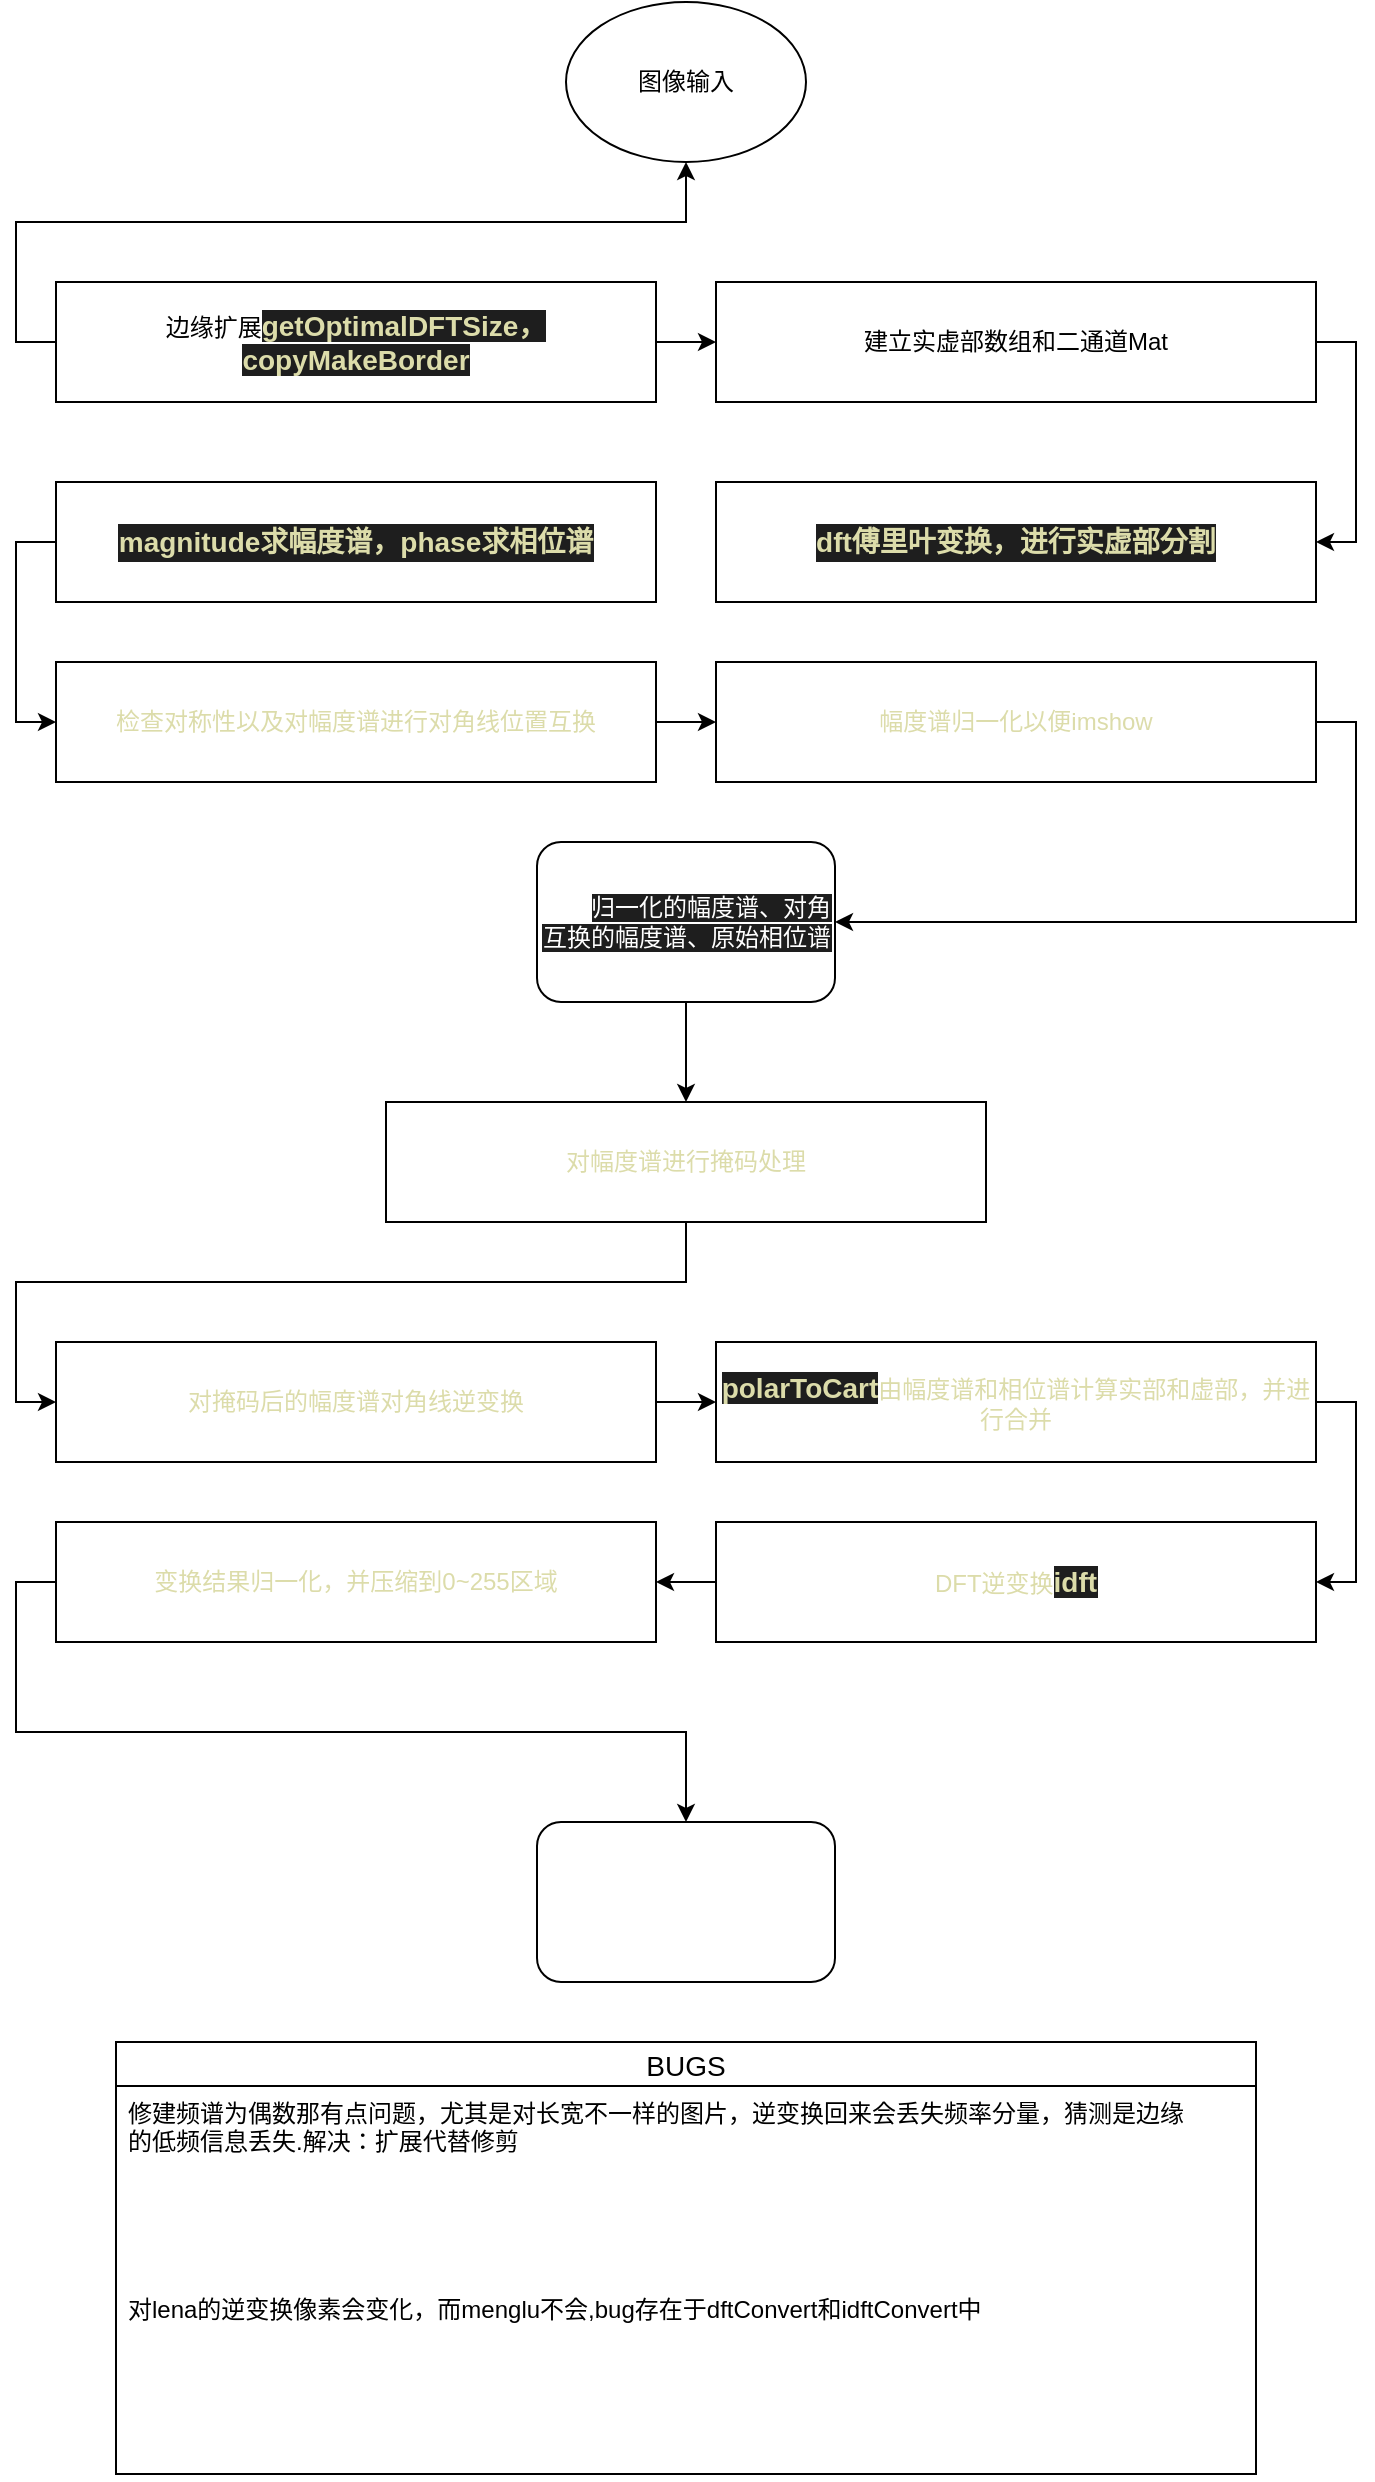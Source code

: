 <mxfile version="13.0.9">
    <diagram id="6hGFLwfOUW9BJ-s0fimq" name="Page-1">
        <mxGraphModel dx="1117" dy="532" grid="1" gridSize="10" guides="1" tooltips="1" connect="1" arrows="1" fold="1" page="1" pageScale="1" pageWidth="827" pageHeight="1169" math="0" shadow="0">
            <root>
                <mxCell id="0"/>
                <mxCell id="1" parent="0"/>
                <mxCell id="7" style="edgeStyle=orthogonalEdgeStyle;rounded=0;orthogonalLoop=1;jettySize=auto;html=1;exitX=1;exitY=0.5;exitDx=0;exitDy=0;entryX=0;entryY=0.5;entryDx=0;entryDy=0;" parent="1" source="3" target="6" edge="1">
                    <mxGeometry relative="1" as="geometry"/>
                </mxCell>
                <mxCell id="23" style="edgeStyle=orthogonalEdgeStyle;rounded=0;orthogonalLoop=1;jettySize=auto;html=1;exitX=0;exitY=0.5;exitDx=0;exitDy=0;entryX=0.5;entryY=1;entryDx=0;entryDy=0;" parent="1" source="3" target="4" edge="1">
                    <mxGeometry relative="1" as="geometry"/>
                </mxCell>
                <mxCell id="3" value="边缘扩展&lt;span style=&quot;color: rgb(220 , 220 , 170) ; background-color: rgb(30 , 30 , 30) ; font-size: 14px ; font-weight: 600&quot;&gt;getOptimalDFTSize，&lt;/span&gt;&lt;span style=&quot;color: rgb(220 , 220 , 170) ; background-color: rgb(30 , 30 , 30) ; font-size: 14px ; font-weight: 600&quot;&gt;copyMakeBorder&lt;/span&gt;" style="rounded=0;whiteSpace=wrap;html=1;" parent="1" vertex="1">
                    <mxGeometry x="90" y="190" width="300" height="60" as="geometry"/>
                </mxCell>
                <mxCell id="4" value="图像输入" style="ellipse;whiteSpace=wrap;html=1;" parent="1" vertex="1">
                    <mxGeometry x="345" y="50" width="120" height="80" as="geometry"/>
                </mxCell>
                <mxCell id="10" style="edgeStyle=orthogonalEdgeStyle;rounded=0;orthogonalLoop=1;jettySize=auto;html=1;exitX=1;exitY=0.5;exitDx=0;exitDy=0;entryX=1;entryY=0.5;entryDx=0;entryDy=0;" parent="1" source="6" target="9" edge="1">
                    <mxGeometry relative="1" as="geometry"/>
                </mxCell>
                <mxCell id="6" value="建立实虚部数组和二通道Mat" style="rounded=0;whiteSpace=wrap;html=1;" parent="1" vertex="1">
                    <mxGeometry x="420" y="190" width="300" height="60" as="geometry"/>
                </mxCell>
                <mxCell id="9" value="&lt;div style=&quot;color: rgb(212 , 212 , 212) ; background-color: rgb(30 , 30 , 30) ; font-weight: 600 ; font-size: 14px ; line-height: 19px&quot;&gt;&lt;span style=&quot;color: #dcdcaa&quot;&gt;dft傅里叶变换，进行实虚部分割&lt;/span&gt;&lt;/div&gt;" style="rounded=0;whiteSpace=wrap;html=1;" parent="1" vertex="1">
                    <mxGeometry x="420" y="290" width="300" height="60" as="geometry"/>
                </mxCell>
                <mxCell id="13" style="edgeStyle=orthogonalEdgeStyle;rounded=0;orthogonalLoop=1;jettySize=auto;html=1;exitX=0;exitY=0.5;exitDx=0;exitDy=0;entryX=0;entryY=0.5;entryDx=0;entryDy=0;" parent="1" source="11" target="12" edge="1">
                    <mxGeometry relative="1" as="geometry"/>
                </mxCell>
                <mxCell id="11" value="&lt;div style=&quot;color: rgb(212 , 212 , 212) ; background-color: rgb(30 , 30 , 30) ; font-weight: 600 ; font-size: 14px ; line-height: 19px&quot;&gt;&lt;div style=&quot;line-height: 19px&quot;&gt;&lt;span style=&quot;color: #dcdcaa&quot;&gt;magnitude求幅度谱，&lt;/span&gt;&lt;span style=&quot;color: rgb(220 , 220 , 170)&quot;&gt;phase求相位谱&lt;/span&gt;&lt;/div&gt;&lt;/div&gt;" style="rounded=0;whiteSpace=wrap;html=1;" parent="1" vertex="1">
                    <mxGeometry x="90" y="290" width="300" height="60" as="geometry"/>
                </mxCell>
                <mxCell id="15" style="edgeStyle=orthogonalEdgeStyle;rounded=0;orthogonalLoop=1;jettySize=auto;html=1;exitX=1;exitY=0.5;exitDx=0;exitDy=0;" parent="1" source="12" target="14" edge="1">
                    <mxGeometry relative="1" as="geometry"/>
                </mxCell>
                <mxCell id="12" value="&lt;font color=&quot;#dcdcaa&quot;&gt;检查对称性以及对幅度谱进行对角线位置互换&lt;/font&gt;" style="rounded=0;whiteSpace=wrap;html=1;" parent="1" vertex="1">
                    <mxGeometry x="90" y="380" width="300" height="60" as="geometry"/>
                </mxCell>
                <mxCell id="27" style="edgeStyle=orthogonalEdgeStyle;rounded=0;orthogonalLoop=1;jettySize=auto;html=1;exitX=1;exitY=0.5;exitDx=0;exitDy=0;entryX=1;entryY=0.5;entryDx=0;entryDy=0;" parent="1" source="14" target="19" edge="1">
                    <mxGeometry relative="1" as="geometry"/>
                </mxCell>
                <mxCell id="14" value="&lt;font color=&quot;#dcdcaa&quot;&gt;幅度谱归一化以便imshow&lt;/font&gt;" style="rounded=0;whiteSpace=wrap;html=1;" parent="1" vertex="1">
                    <mxGeometry x="420" y="380" width="300" height="60" as="geometry"/>
                </mxCell>
                <mxCell id="28" style="edgeStyle=orthogonalEdgeStyle;rounded=0;orthogonalLoop=1;jettySize=auto;html=1;exitX=0.5;exitY=1;exitDx=0;exitDy=0;entryX=0.5;entryY=0;entryDx=0;entryDy=0;" parent="1" source="19" target="20" edge="1">
                    <mxGeometry relative="1" as="geometry"/>
                </mxCell>
                <mxCell id="19" value="&lt;font color=&quot;#ffffff&quot; style=&quot;font-size: 12px&quot;&gt;返回&lt;span style=&quot;background-color: rgb(30 , 30 , 30)&quot;&gt;归一化的幅度谱、对角互换的幅度谱、原始相位谱&lt;/span&gt;&lt;/font&gt;" style="rounded=1;whiteSpace=wrap;html=1;" parent="1" vertex="1">
                    <mxGeometry x="330.5" y="470" width="149" height="80" as="geometry"/>
                </mxCell>
                <mxCell id="39" style="edgeStyle=orthogonalEdgeStyle;rounded=0;orthogonalLoop=1;jettySize=auto;html=1;entryX=0;entryY=0.5;entryDx=0;entryDy=0;" parent="1" source="20" target="29" edge="1">
                    <mxGeometry relative="1" as="geometry"/>
                </mxCell>
                <mxCell id="20" value="&lt;font color=&quot;#dcdcaa&quot;&gt;对幅度谱进行掩码处理&lt;/font&gt;" style="rounded=0;whiteSpace=wrap;html=1;" parent="1" vertex="1">
                    <mxGeometry x="255" y="600" width="300" height="60" as="geometry"/>
                </mxCell>
                <mxCell id="32" style="edgeStyle=orthogonalEdgeStyle;rounded=0;orthogonalLoop=1;jettySize=auto;html=1;exitX=1;exitY=0.5;exitDx=0;exitDy=0;entryX=0;entryY=0.5;entryDx=0;entryDy=0;" parent="1" source="29" target="30" edge="1">
                    <mxGeometry relative="1" as="geometry"/>
                </mxCell>
                <mxCell id="29" value="&lt;font color=&quot;#dcdcaa&quot;&gt;对掩码后的幅度谱对角线逆变换&lt;/font&gt;" style="rounded=0;whiteSpace=wrap;html=1;" parent="1" vertex="1">
                    <mxGeometry x="90" y="720" width="300" height="60" as="geometry"/>
                </mxCell>
                <mxCell id="34" style="edgeStyle=orthogonalEdgeStyle;rounded=0;orthogonalLoop=1;jettySize=auto;html=1;exitX=1;exitY=0.5;exitDx=0;exitDy=0;entryX=1;entryY=0.5;entryDx=0;entryDy=0;" parent="1" source="30" target="33" edge="1">
                    <mxGeometry relative="1" as="geometry"/>
                </mxCell>
                <mxCell id="30" value="&lt;span style=&quot;color: rgb(220 , 220 , 170) ; background-color: rgb(30 , 30 , 30) ; font-size: 14px ; font-weight: 600&quot;&gt;polarToCart&lt;/span&gt;&lt;font color=&quot;#dcdcaa&quot;&gt;由幅度谱和相位谱计算实部和虚部，并进行合并&lt;/font&gt;" style="rounded=0;whiteSpace=wrap;html=1;" parent="1" vertex="1">
                    <mxGeometry x="420" y="720" width="300" height="60" as="geometry"/>
                </mxCell>
                <mxCell id="36" style="edgeStyle=orthogonalEdgeStyle;rounded=0;orthogonalLoop=1;jettySize=auto;html=1;exitX=0;exitY=0.5;exitDx=0;exitDy=0;entryX=1;entryY=0.5;entryDx=0;entryDy=0;" parent="1" source="33" target="35" edge="1">
                    <mxGeometry relative="1" as="geometry"/>
                </mxCell>
                <mxCell id="33" value="&lt;font color=&quot;#dcdcaa&quot;&gt;DFT逆变换&lt;/font&gt;&lt;span style=&quot;color: rgb(220 , 220 , 170) ; background-color: rgb(30 , 30 , 30) ; font-size: 14px ; font-weight: 600&quot;&gt;idft&lt;/span&gt;" style="rounded=0;whiteSpace=wrap;html=1;" parent="1" vertex="1">
                    <mxGeometry x="420" y="810" width="300" height="60" as="geometry"/>
                </mxCell>
                <mxCell id="38" style="edgeStyle=orthogonalEdgeStyle;rounded=0;orthogonalLoop=1;jettySize=auto;html=1;exitX=0;exitY=0.5;exitDx=0;exitDy=0;" parent="1" source="35" target="37" edge="1">
                    <mxGeometry relative="1" as="geometry"/>
                </mxCell>
                <mxCell id="35" value="&lt;font color=&quot;#dcdcaa&quot;&gt;变换结果归一化，并压缩到0~255区域&lt;/font&gt;" style="rounded=0;whiteSpace=wrap;html=1;" parent="1" vertex="1">
                    <mxGeometry x="90" y="810" width="300" height="60" as="geometry"/>
                </mxCell>
                <mxCell id="37" value="&lt;font color=&quot;#ffffff&quot;&gt;返回逆变换后的Mat&lt;br&gt;&lt;/font&gt;" style="rounded=1;whiteSpace=wrap;html=1;" parent="1" vertex="1">
                    <mxGeometry x="330.5" y="960" width="149" height="80" as="geometry"/>
                </mxCell>
                <mxCell id="40" value="BUGS" style="swimlane;fontStyle=0;childLayout=stackLayout;horizontal=1;startSize=22;horizontalStack=0;resizeParent=1;resizeParentMax=0;resizeLast=0;collapsible=1;marginBottom=0;align=center;fontSize=14;" parent="1" vertex="1">
                    <mxGeometry x="120" y="1070" width="570" height="216" as="geometry">
                        <mxRectangle x="160" y="1100" width="70" height="22" as="alternateBounds"/>
                    </mxGeometry>
                </mxCell>
                <mxCell id="41" value="修建频谱为偶数那有点问题，尤其是对长宽不一样的图片，逆变换回来会丢失频率分量，猜测是边缘&#10;的低频信息丢失.解决：扩展代替修剪" style="text;strokeColor=none;fillColor=none;spacingLeft=4;spacingRight=4;overflow=hidden;rotatable=0;points=[[0,0.5],[1,0.5]];portConstraint=eastwest;fontSize=12;" parent="40" vertex="1">
                    <mxGeometry y="22" width="570" height="98" as="geometry"/>
                </mxCell>
                <mxCell id="43" value="对lena的逆变换像素会变化，而menglu不会,bug存在于dftConvert和idftConvert中" style="text;strokeColor=none;fillColor=none;spacingLeft=4;spacingRight=4;overflow=hidden;rotatable=0;points=[[0,0.5],[1,0.5]];portConstraint=eastwest;fontSize=12;" parent="40" vertex="1">
                    <mxGeometry y="120" width="570" height="96" as="geometry"/>
                </mxCell>
            </root>
        </mxGraphModel>
    </diagram>
</mxfile>
